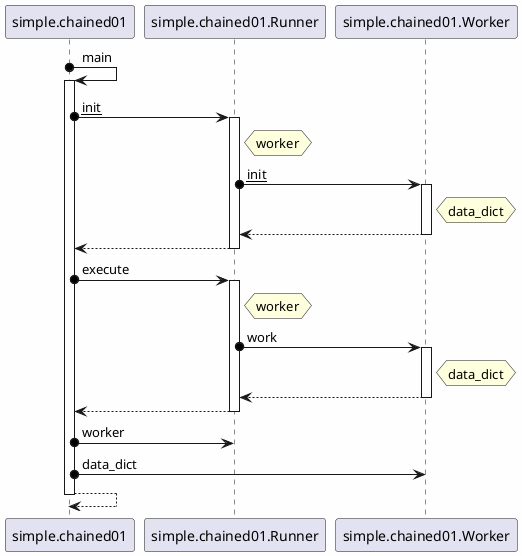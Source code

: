 @startuml

skinparam backgroundColor #FEFEFE


simple.chained01 o-> simple.chained01 : main
activate simple.chained01
  simple.chained01 o-> simple.chained01.Runner : __init__
  activate simple.chained01.Runner
    hnote right of simple.chained01.Runner
    worker
    endrnote
    simple.chained01.Runner o-> simple.chained01.Worker : __init__
    activate simple.chained01.Worker
      hnote right of simple.chained01.Worker
      data_dict
      endrnote
    simple.chained01.Worker --> simple.chained01.Runner
    deactivate simple.chained01.Worker

  simple.chained01.Runner --> simple.chained01
  deactivate simple.chained01.Runner

  simple.chained01 o-> simple.chained01.Runner : execute
  activate simple.chained01.Runner
    hnote right of simple.chained01.Runner
    worker
    endrnote
    simple.chained01.Runner o-> simple.chained01.Worker : work
    activate simple.chained01.Worker
      hnote right of simple.chained01.Worker
      data_dict
      endrnote
    simple.chained01.Worker --> simple.chained01.Runner
    deactivate simple.chained01.Worker

  simple.chained01.Runner --> simple.chained01
  deactivate simple.chained01.Runner

  simple.chained01 o-> simple.chained01.Runner : worker
  simple.chained01 o-> simple.chained01.Worker : data_dict
simple.chained01 --> simple.chained01
deactivate simple.chained01


@enduml
